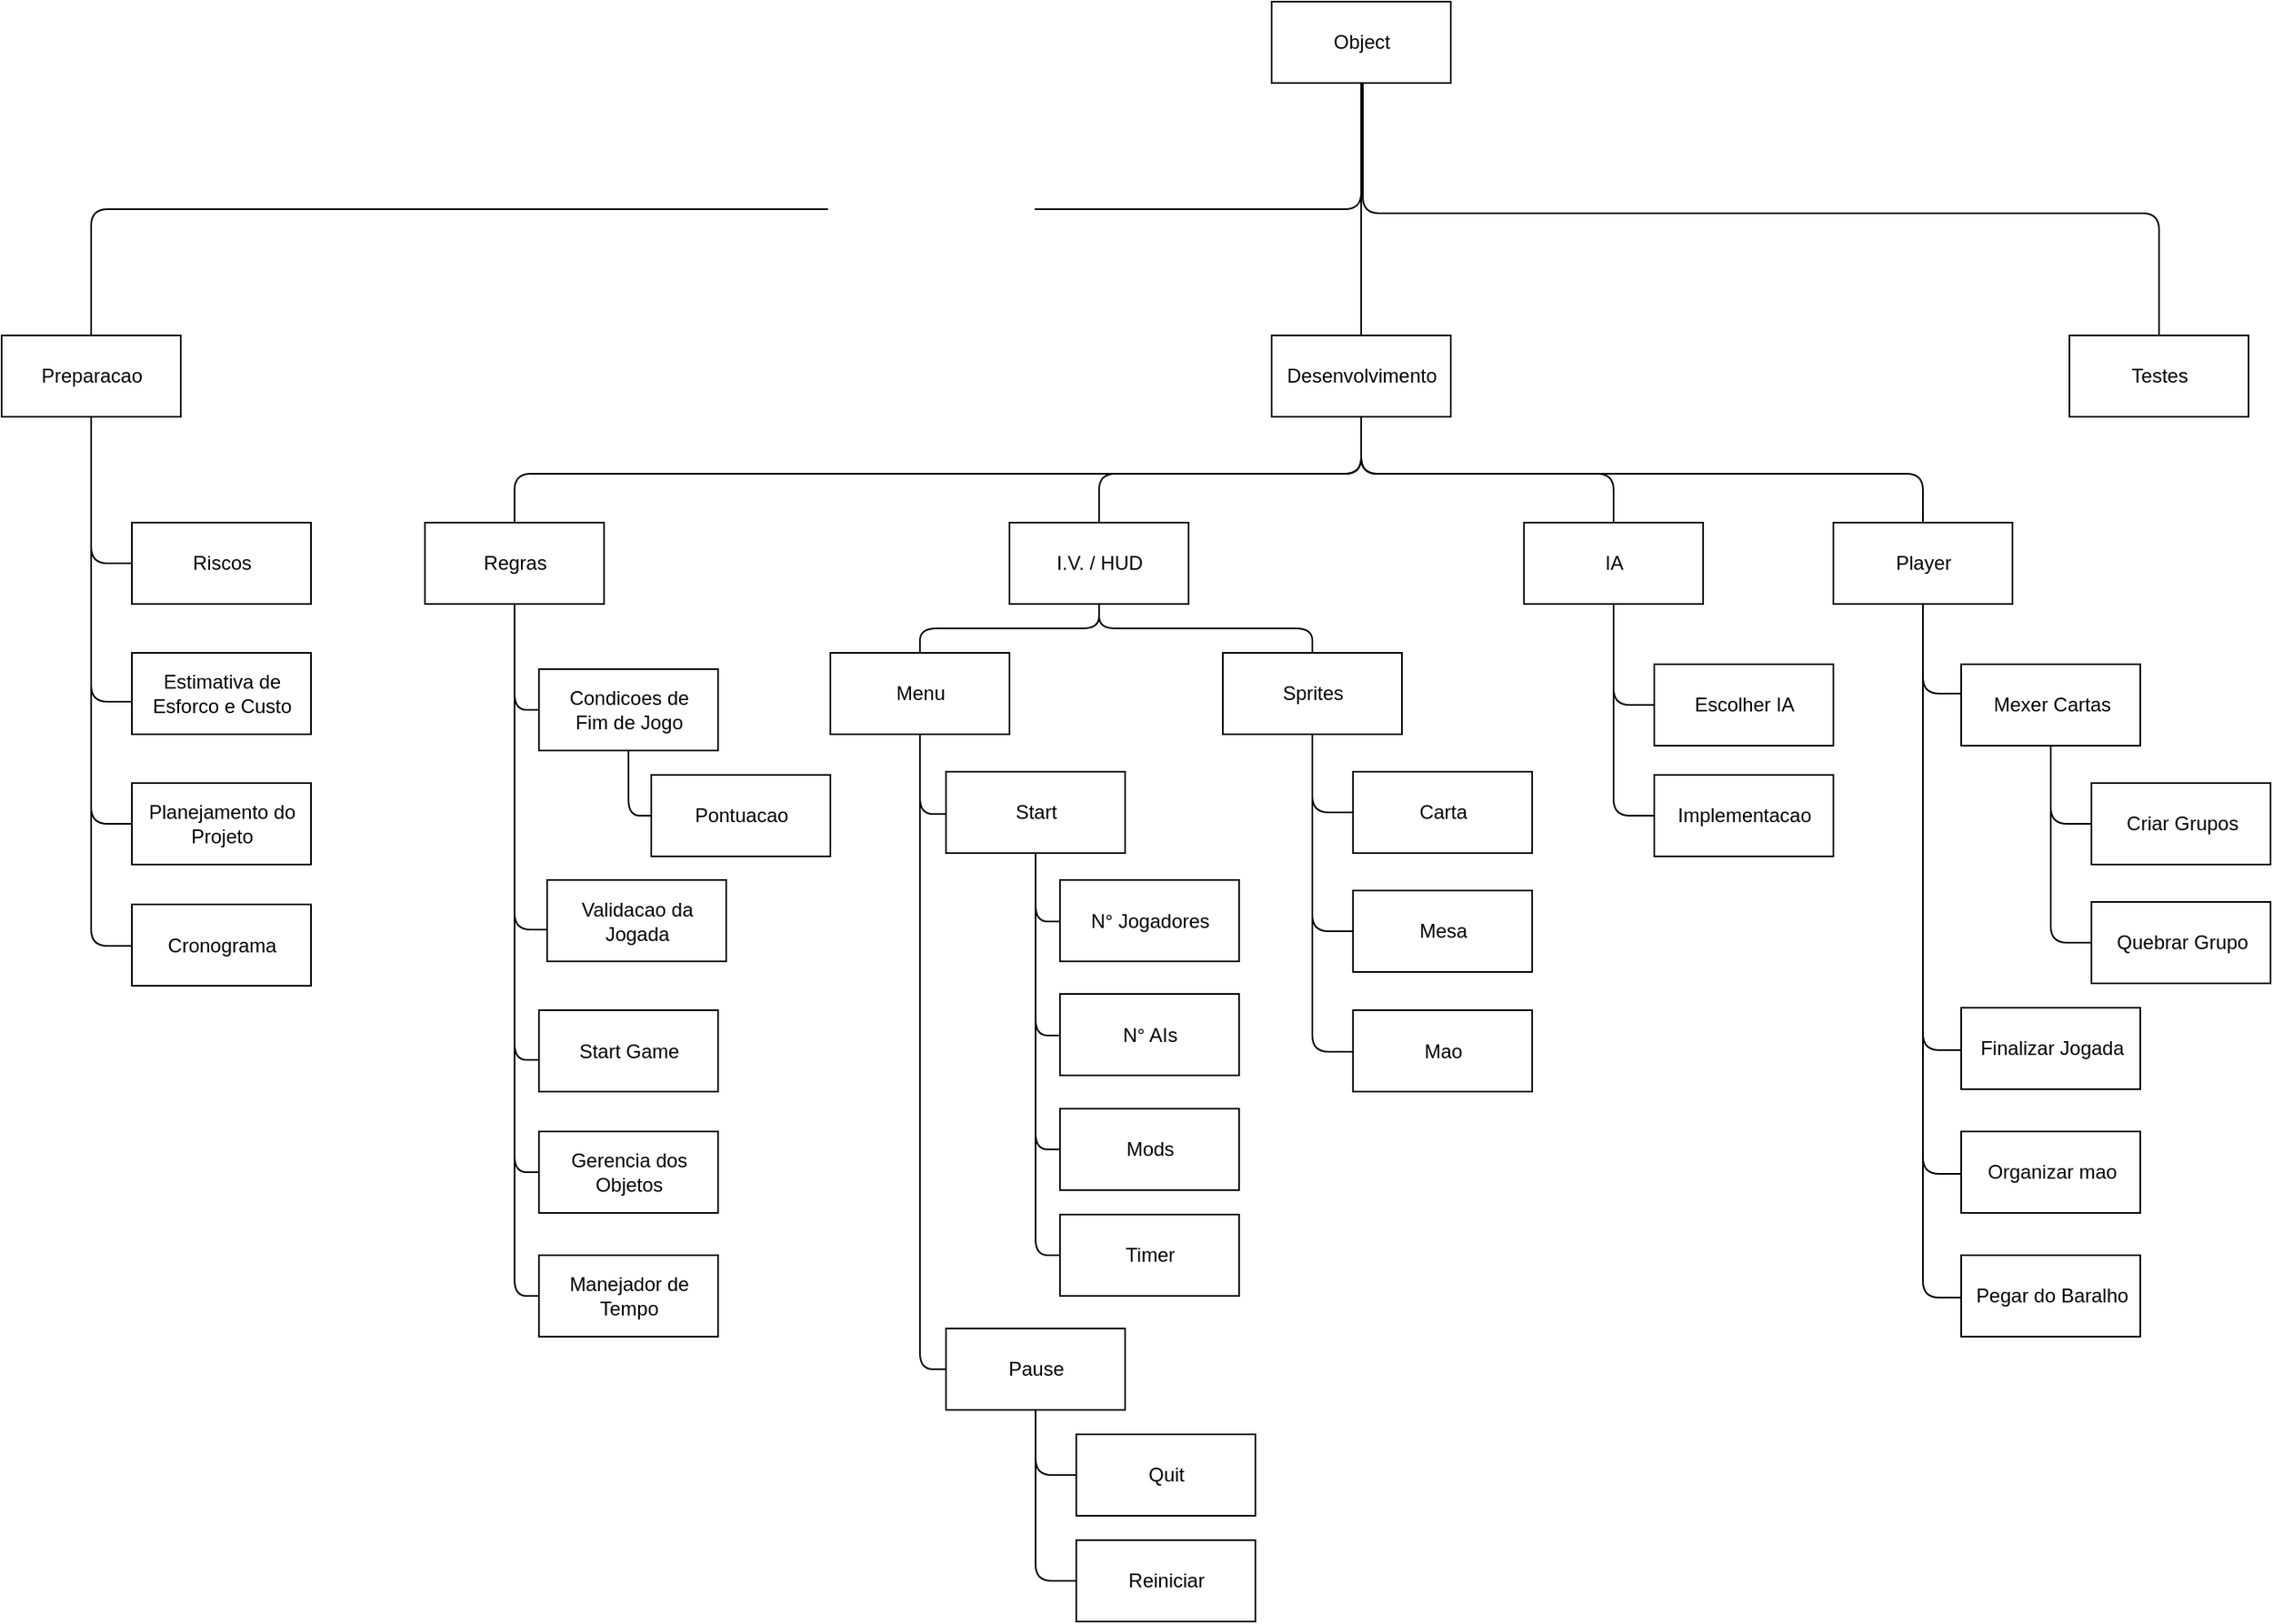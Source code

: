 <mxfile version="10.6.0" type="google"><diagram id="YAxT615pLKULHPg3A201" name="Page-1"><mxGraphModel dx="1815" dy="566" grid="1" gridSize="10" guides="1" tooltips="1" connect="1" arrows="1" fold="1" page="1" pageScale="1" pageWidth="827" pageHeight="1169" math="0" shadow="0"><root><mxCell id="0"/><mxCell id="1" parent="0"/><mxCell id="sI7P4MwckpsA8eBbeuHQ-10" style="endArrow=none;html=1;fontFamily=Helvetica;fontSize=11;fontColor=#000000;align=center;strokeColor=#000000;edgeStyle=elbowEdgeStyle;elbow=vertical;entryX=0.5;entryY=0;entryDx=0;entryDy=0;" parent="1" source="sI7P4MwckpsA8eBbeuHQ-1" target="sI7P4MwckpsA8eBbeuHQ-12" edge="1"><mxGeometry relative="1" as="geometry"><mxPoint x="130" y="210" as="targetPoint"/></mxGeometry></mxCell><mxCell id="_4Dk0PH3UM3DxSW-uinW-50" style="endArrow=none;html=1;fontFamily=Helvetica;fontSize=11;fontColor=#000000;align=center;strokeColor=#000000;edgeStyle=orthogonalEdgeStyle;" edge="1" parent="1" source="sI7P4MwckpsA8eBbeuHQ-1" target="sI7P4MwckpsA8eBbeuHQ-13"><mxGeometry relative="1" as="geometry"/></mxCell><mxCell id="_4Dk0PH3UM3DxSW-uinW-51" style="endArrow=none;html=1;fontFamily=Helvetica;fontSize=11;fontColor=#000000;align=center;strokeColor=#000000;edgeStyle=orthogonalEdgeStyle;" edge="1" parent="1" source="sI7P4MwckpsA8eBbeuHQ-1" target="sI7P4MwckpsA8eBbeuHQ-14"><mxGeometry relative="1" as="geometry"><Array as="points"><mxPoint x="436" y="160"/><mxPoint x="925" y="160"/></Array></mxGeometry></mxCell><mxCell id="sI7P4MwckpsA8eBbeuHQ-1" value="Object" style="html=1;" parent="1" vertex="1"><mxGeometry x="380" y="30" width="110" height="50" as="geometry"/></mxCell><mxCell id="sI7P4MwckpsA8eBbeuHQ-23" style="endArrow=none;html=1;fontFamily=Helvetica;fontSize=11;fontColor=#000000;align=center;strokeColor=#000000;edgeStyle=elbowEdgeStyle;elbow=vertical;" parent="1" source="sI7P4MwckpsA8eBbeuHQ-12" target="sI7P4MwckpsA8eBbeuHQ-15" edge="1"><mxGeometry relative="1" as="geometry"><Array as="points"><mxPoint x="-345" y="375"/></Array></mxGeometry></mxCell><mxCell id="sI7P4MwckpsA8eBbeuHQ-24" style="endArrow=none;html=1;fontFamily=Helvetica;fontSize=11;fontColor=#000000;align=center;strokeColor=#000000;edgeStyle=elbowEdgeStyle;elbow=vertical;" parent="1" source="sI7P4MwckpsA8eBbeuHQ-12" target="sI7P4MwckpsA8eBbeuHQ-16" edge="1"><mxGeometry relative="1" as="geometry"><Array as="points"><mxPoint x="-345" y="460"/></Array></mxGeometry></mxCell><mxCell id="sI7P4MwckpsA8eBbeuHQ-25" style="endArrow=none;html=1;fontFamily=Helvetica;fontSize=11;fontColor=#000000;align=center;strokeColor=#000000;edgeStyle=elbowEdgeStyle;elbow=vertical;" parent="1" source="sI7P4MwckpsA8eBbeuHQ-12" target="sI7P4MwckpsA8eBbeuHQ-17" edge="1"><mxGeometry relative="1" as="geometry"><Array as="points"><mxPoint x="-345" y="535"/></Array></mxGeometry></mxCell><mxCell id="sI7P4MwckpsA8eBbeuHQ-26" style="endArrow=none;html=1;fontFamily=Helvetica;fontSize=11;fontColor=#000000;align=center;strokeColor=#000000;edgeStyle=elbowEdgeStyle;elbow=vertical;" parent="1" source="sI7P4MwckpsA8eBbeuHQ-12" target="sI7P4MwckpsA8eBbeuHQ-18" edge="1"><mxGeometry relative="1" as="geometry"><Array as="points"><mxPoint x="-345" y="610"/></Array></mxGeometry></mxCell><mxCell id="sI7P4MwckpsA8eBbeuHQ-12" value="Preparacao" style="html=1;" parent="1" vertex="1"><mxGeometry x="-400" y="235" width="110" height="50" as="geometry"/></mxCell><mxCell id="_4Dk0PH3UM3DxSW-uinW-43" style="endArrow=none;html=1;fontFamily=Helvetica;fontSize=11;fontColor=#000000;align=center;strokeColor=#000000;edgeStyle=orthogonalEdgeStyle;" edge="1" parent="1" source="sI7P4MwckpsA8eBbeuHQ-13" target="sI7P4MwckpsA8eBbeuHQ-35"><mxGeometry relative="1" as="geometry"><Array as="points"><mxPoint x="435" y="320"/><mxPoint x="-85" y="320"/></Array></mxGeometry></mxCell><mxCell id="_4Dk0PH3UM3DxSW-uinW-44" style="endArrow=none;html=1;fontFamily=Helvetica;fontSize=11;fontColor=#000000;align=center;strokeColor=#000000;edgeStyle=orthogonalEdgeStyle;" edge="1" parent="1" source="sI7P4MwckpsA8eBbeuHQ-13" target="sI7P4MwckpsA8eBbeuHQ-28"><mxGeometry relative="1" as="geometry"><Array as="points"><mxPoint x="435" y="320"/><mxPoint x="274" y="320"/></Array></mxGeometry></mxCell><mxCell id="_4Dk0PH3UM3DxSW-uinW-45" style="endArrow=none;html=1;fontFamily=Helvetica;fontSize=11;fontColor=#000000;align=center;strokeColor=#000000;edgeStyle=orthogonalEdgeStyle;" edge="1" parent="1" source="sI7P4MwckpsA8eBbeuHQ-13" target="sI7P4MwckpsA8eBbeuHQ-29"><mxGeometry relative="1" as="geometry"><Array as="points"><mxPoint x="435" y="320"/><mxPoint x="590" y="320"/></Array></mxGeometry></mxCell><mxCell id="_4Dk0PH3UM3DxSW-uinW-46" style="endArrow=none;html=1;fontFamily=Helvetica;fontSize=11;fontColor=#000000;align=center;strokeColor=#000000;edgeStyle=orthogonalEdgeStyle;" edge="1" parent="1" source="sI7P4MwckpsA8eBbeuHQ-13" target="sI7P4MwckpsA8eBbeuHQ-30"><mxGeometry relative="1" as="geometry"><Array as="points"><mxPoint x="435" y="320"/><mxPoint x="780" y="320"/></Array></mxGeometry></mxCell><mxCell id="sI7P4MwckpsA8eBbeuHQ-13" value="Desenvolvimento" style="html=1;" parent="1" vertex="1"><mxGeometry x="380" y="235" width="110" height="50" as="geometry"/></mxCell><mxCell id="sI7P4MwckpsA8eBbeuHQ-14" value="Testes" style="html=1;" parent="1" vertex="1"><mxGeometry x="870" y="235" width="110" height="50" as="geometry"/></mxCell><mxCell id="sI7P4MwckpsA8eBbeuHQ-15" value="Riscos" style="html=1;" parent="1" vertex="1"><mxGeometry x="-320" y="350" width="110" height="50" as="geometry"/></mxCell><mxCell id="sI7P4MwckpsA8eBbeuHQ-16" value="&lt;div&gt;Estimativa de&lt;/div&gt;&lt;div&gt;Esforco e Custo&lt;br&gt;&lt;/div&gt;" style="html=1;" parent="1" vertex="1"><mxGeometry x="-320" y="430" width="110" height="50" as="geometry"/></mxCell><mxCell id="sI7P4MwckpsA8eBbeuHQ-17" value="&lt;div&gt;Planejamento do &lt;br&gt;&lt;/div&gt;&lt;div&gt;Projeto&lt;br&gt;&lt;/div&gt;" style="html=1;" parent="1" vertex="1"><mxGeometry x="-320" y="510" width="110" height="50" as="geometry"/></mxCell><mxCell id="sI7P4MwckpsA8eBbeuHQ-18" value="Cronograma" style="html=1;" parent="1" vertex="1"><mxGeometry x="-320" y="584.5" width="110" height="50" as="geometry"/></mxCell><mxCell id="sI7P4MwckpsA8eBbeuHQ-27" value="Regras" style="html=1;" parent="1" vertex="1"><mxGeometry x="-140" y="350" width="110" height="50" as="geometry"/></mxCell><mxCell id="olLKlmnyLRZpsgQrttZ3-5" style="endArrow=none;html=1;fontFamily=Helvetica;fontSize=11;fontColor=#000000;align=center;strokeColor=#000000;edgeStyle=elbowEdgeStyle;elbow=vertical;" parent="1" source="sI7P4MwckpsA8eBbeuHQ-28" target="olLKlmnyLRZpsgQrttZ3-1" edge="1"><mxGeometry relative="1" as="geometry"/></mxCell><mxCell id="olLKlmnyLRZpsgQrttZ3-6" style="endArrow=none;html=1;fontFamily=Helvetica;fontSize=11;fontColor=#000000;align=center;strokeColor=#000000;edgeStyle=elbowEdgeStyle;elbow=vertical;" parent="1" source="sI7P4MwckpsA8eBbeuHQ-28" target="olLKlmnyLRZpsgQrttZ3-2" edge="1"><mxGeometry relative="1" as="geometry"/></mxCell><mxCell id="sI7P4MwckpsA8eBbeuHQ-28" value="I.V. / HUD" style="html=1;" parent="1" vertex="1"><mxGeometry x="219" y="350" width="110" height="50" as="geometry"/></mxCell><mxCell id="_4Dk0PH3UM3DxSW-uinW-28" style="endArrow=none;html=1;fontFamily=Helvetica;fontSize=11;fontColor=#000000;align=center;strokeColor=#000000;edgeStyle=orthogonalEdgeStyle;" edge="1" parent="1" source="sI7P4MwckpsA8eBbeuHQ-29" target="_4Dk0PH3UM3DxSW-uinW-26"><mxGeometry relative="1" as="geometry"><Array as="points"><mxPoint x="590" y="462"/></Array></mxGeometry></mxCell><mxCell id="_4Dk0PH3UM3DxSW-uinW-29" style="endArrow=none;html=1;fontFamily=Helvetica;fontSize=11;fontColor=#000000;align=center;strokeColor=#000000;edgeStyle=orthogonalEdgeStyle;" edge="1" parent="1" source="sI7P4MwckpsA8eBbeuHQ-29" target="_4Dk0PH3UM3DxSW-uinW-27"><mxGeometry relative="1" as="geometry"><Array as="points"><mxPoint x="590" y="530"/></Array></mxGeometry></mxCell><mxCell id="sI7P4MwckpsA8eBbeuHQ-29" value="IA" style="html=1;" parent="1" vertex="1"><mxGeometry x="535" y="350" width="110" height="50" as="geometry"/></mxCell><mxCell id="_4Dk0PH3UM3DxSW-uinW-36" style="endArrow=none;html=1;fontFamily=Helvetica;fontSize=11;fontColor=#000000;align=center;strokeColor=#000000;edgeStyle=orthogonalEdgeStyle;" edge="1" parent="1" source="sI7P4MwckpsA8eBbeuHQ-30" target="_4Dk0PH3UM3DxSW-uinW-30"><mxGeometry relative="1" as="geometry"><Array as="points"><mxPoint x="779.5" y="455"/></Array></mxGeometry></mxCell><mxCell id="_4Dk0PH3UM3DxSW-uinW-40" style="endArrow=none;html=1;fontFamily=Helvetica;fontSize=11;fontColor=#000000;align=center;strokeColor=#000000;edgeStyle=orthogonalEdgeStyle;" edge="1" parent="1" source="sI7P4MwckpsA8eBbeuHQ-30" target="_4Dk0PH3UM3DxSW-uinW-33"><mxGeometry relative="1" as="geometry"><Array as="points"><mxPoint x="779.5" y="674"/></Array></mxGeometry></mxCell><mxCell id="_4Dk0PH3UM3DxSW-uinW-41" style="endArrow=none;html=1;fontFamily=Helvetica;fontSize=11;fontColor=#000000;align=center;strokeColor=#000000;edgeStyle=orthogonalEdgeStyle;" edge="1" parent="1" source="sI7P4MwckpsA8eBbeuHQ-30" target="_4Dk0PH3UM3DxSW-uinW-34"><mxGeometry relative="1" as="geometry"><Array as="points"><mxPoint x="779.5" y="750"/></Array></mxGeometry></mxCell><mxCell id="_4Dk0PH3UM3DxSW-uinW-42" style="endArrow=none;html=1;fontFamily=Helvetica;fontSize=11;fontColor=#000000;align=center;strokeColor=#000000;edgeStyle=orthogonalEdgeStyle;" edge="1" parent="1" source="sI7P4MwckpsA8eBbeuHQ-30" target="_4Dk0PH3UM3DxSW-uinW-35"><mxGeometry relative="1" as="geometry"><Array as="points"><mxPoint x="779.5" y="826"/></Array></mxGeometry></mxCell><mxCell id="sI7P4MwckpsA8eBbeuHQ-30" value="Player" style="html=1;" parent="1" vertex="1"><mxGeometry x="725" y="350" width="110" height="50" as="geometry"/></mxCell><mxCell id="sI7P4MwckpsA8eBbeuHQ-31" style="endArrow=none;html=1;fontFamily=Helvetica;fontSize=11;fontColor=#000000;align=center;strokeColor=#000000;edgeStyle=elbowEdgeStyle;elbow=vertical;" parent="1" source="sI7P4MwckpsA8eBbeuHQ-35" target="sI7P4MwckpsA8eBbeuHQ-36" edge="1"><mxGeometry relative="1" as="geometry"><Array as="points"><mxPoint x="-85" y="465"/></Array></mxGeometry></mxCell><mxCell id="sI7P4MwckpsA8eBbeuHQ-32" style="endArrow=none;html=1;fontFamily=Helvetica;fontSize=11;fontColor=#000000;align=center;strokeColor=#000000;edgeStyle=elbowEdgeStyle;elbow=vertical;" parent="1" source="sI7P4MwckpsA8eBbeuHQ-35" target="sI7P4MwckpsA8eBbeuHQ-37" edge="1"><mxGeometry relative="1" as="geometry"><Array as="points"><mxPoint x="-85" y="600"/></Array></mxGeometry></mxCell><mxCell id="sI7P4MwckpsA8eBbeuHQ-33" style="endArrow=none;html=1;fontFamily=Helvetica;fontSize=11;fontColor=#000000;align=center;strokeColor=#000000;edgeStyle=elbowEdgeStyle;elbow=vertical;" parent="1" source="sI7P4MwckpsA8eBbeuHQ-35" target="sI7P4MwckpsA8eBbeuHQ-38" edge="1"><mxGeometry relative="1" as="geometry"><Array as="points"><mxPoint x="-85" y="680"/></Array></mxGeometry></mxCell><mxCell id="sI7P4MwckpsA8eBbeuHQ-34" style="endArrow=none;html=1;fontFamily=Helvetica;fontSize=11;fontColor=#000000;align=center;strokeColor=#000000;edgeStyle=elbowEdgeStyle;elbow=vertical;" parent="1" source="sI7P4MwckpsA8eBbeuHQ-35" target="sI7P4MwckpsA8eBbeuHQ-39" edge="1"><mxGeometry relative="1" as="geometry"><Array as="points"><mxPoint x="-85" y="749"/></Array></mxGeometry></mxCell><mxCell id="sI7P4MwckpsA8eBbeuHQ-46" style="endArrow=none;html=1;fontFamily=Helvetica;fontSize=11;fontColor=#000000;align=center;strokeColor=#000000;edgeStyle=elbowEdgeStyle;elbow=vertical;" parent="1" source="sI7P4MwckpsA8eBbeuHQ-35" target="sI7P4MwckpsA8eBbeuHQ-44" edge="1"><mxGeometry relative="1" as="geometry"><Array as="points"><mxPoint x="-85" y="825"/></Array></mxGeometry></mxCell><mxCell id="sI7P4MwckpsA8eBbeuHQ-35" value="Regras" style="html=1;" parent="1" vertex="1"><mxGeometry x="-140" y="350" width="110" height="50" as="geometry"/></mxCell><mxCell id="sI7P4MwckpsA8eBbeuHQ-43" style="endArrow=none;html=1;fontFamily=Helvetica;fontSize=11;fontColor=#000000;align=center;strokeColor=#000000;edgeStyle=elbowEdgeStyle;elbow=vertical;" parent="1" source="sI7P4MwckpsA8eBbeuHQ-36" target="sI7P4MwckpsA8eBbeuHQ-41" edge="1"><mxGeometry relative="1" as="geometry"><Array as="points"><mxPoint x="-15" y="530"/></Array></mxGeometry></mxCell><mxCell id="sI7P4MwckpsA8eBbeuHQ-36" value="Condicoes de&lt;br&gt;Fim de Jogo" style="html=1;" parent="1" vertex="1"><mxGeometry x="-70" y="440" width="110" height="50" as="geometry"/></mxCell><mxCell id="sI7P4MwckpsA8eBbeuHQ-37" value="Validacao da&lt;br&gt;Jogada" style="html=1;" parent="1" vertex="1"><mxGeometry x="-65" y="569.5" width="110" height="50" as="geometry"/></mxCell><mxCell id="sI7P4MwckpsA8eBbeuHQ-38" value="Start Game" style="html=1;" parent="1" vertex="1"><mxGeometry x="-70" y="649.5" width="110" height="50" as="geometry"/></mxCell><mxCell id="sI7P4MwckpsA8eBbeuHQ-39" value="Gerencia dos&lt;br&gt;Objetos" style="html=1;" parent="1" vertex="1"><mxGeometry x="-70" y="724" width="110" height="50" as="geometry"/></mxCell><mxCell id="sI7P4MwckpsA8eBbeuHQ-41" value="Pontuacao" style="html=1;" parent="1" vertex="1"><mxGeometry x="-1" y="505" width="110" height="50" as="geometry"/></mxCell><mxCell id="sI7P4MwckpsA8eBbeuHQ-44" value="Manejador de&lt;br&gt;Tempo" style="html=1;" parent="1" vertex="1"><mxGeometry x="-70" y="800" width="110" height="50" as="geometry"/></mxCell><mxCell id="_4Dk0PH3UM3DxSW-uinW-7" style="endArrow=none;html=1;fontFamily=Helvetica;fontSize=11;fontColor=#000000;align=center;strokeColor=#000000;edgeStyle=orthogonalEdgeStyle;" edge="1" parent="1" source="olLKlmnyLRZpsgQrttZ3-1" target="olLKlmnyLRZpsgQrttZ3-7"><mxGeometry relative="1" as="geometry"><Array as="points"><mxPoint x="164" y="529"/></Array></mxGeometry></mxCell><mxCell id="_4Dk0PH3UM3DxSW-uinW-8" style="endArrow=none;html=1;fontFamily=Helvetica;fontSize=11;fontColor=#000000;align=center;strokeColor=#000000;edgeStyle=orthogonalEdgeStyle;" edge="1" parent="1" source="olLKlmnyLRZpsgQrttZ3-1" target="_4Dk0PH3UM3DxSW-uinW-6"><mxGeometry relative="1" as="geometry"><Array as="points"><mxPoint x="164" y="870"/></Array></mxGeometry></mxCell><mxCell id="olLKlmnyLRZpsgQrttZ3-1" value="Menu" style="html=1;" parent="1" vertex="1"><mxGeometry x="109" y="430" width="110" height="50" as="geometry"/></mxCell><mxCell id="olLKlmnyLRZpsgQrttZ3-13" style="endArrow=none;html=1;fontFamily=Helvetica;fontSize=11;fontColor=#000000;align=center;strokeColor=#000000;edgeStyle=elbowEdgeStyle;elbow=vertical;" parent="1" source="olLKlmnyLRZpsgQrttZ3-2" target="olLKlmnyLRZpsgQrttZ3-9" edge="1"><mxGeometry relative="1" as="geometry"><mxPoint x="420.0" y="530.0" as="targetPoint"/><Array as="points"><mxPoint x="405" y="528"/></Array></mxGeometry></mxCell><mxCell id="olLKlmnyLRZpsgQrttZ3-14" style="endArrow=none;html=1;fontFamily=Helvetica;fontSize=11;fontColor=#000000;align=center;strokeColor=#000000;edgeStyle=elbowEdgeStyle;elbow=vertical;" parent="1" source="olLKlmnyLRZpsgQrttZ3-2" target="olLKlmnyLRZpsgQrttZ3-10" edge="1"><mxGeometry relative="1" as="geometry"><Array as="points"><mxPoint x="405" y="601"/></Array></mxGeometry></mxCell><mxCell id="olLKlmnyLRZpsgQrttZ3-15" style="endArrow=none;html=1;fontFamily=Helvetica;fontSize=11;fontColor=#000000;align=center;strokeColor=#000000;edgeStyle=elbowEdgeStyle;elbow=vertical;" parent="1" source="olLKlmnyLRZpsgQrttZ3-2" target="olLKlmnyLRZpsgQrttZ3-11" edge="1"><mxGeometry relative="1" as="geometry"><Array as="points"><mxPoint x="405" y="675"/></Array></mxGeometry></mxCell><mxCell id="olLKlmnyLRZpsgQrttZ3-2" value="Sprites" style="html=1;" parent="1" vertex="1"><mxGeometry x="350" y="430" width="110" height="50" as="geometry"/></mxCell><mxCell id="_4Dk0PH3UM3DxSW-uinW-3" style="endArrow=none;html=1;fontFamily=Helvetica;fontSize=11;fontColor=#000000;align=center;strokeColor=#000000;edgeStyle=orthogonalEdgeStyle;" edge="1" parent="1" source="olLKlmnyLRZpsgQrttZ3-7" target="olLKlmnyLRZpsgQrttZ3-16"><mxGeometry relative="1" as="geometry"><Array as="points"><mxPoint x="235" y="595"/></Array></mxGeometry></mxCell><mxCell id="_4Dk0PH3UM3DxSW-uinW-4" style="endArrow=none;html=1;fontFamily=Helvetica;fontSize=11;fontColor=#000000;align=center;strokeColor=#000000;edgeStyle=orthogonalEdgeStyle;" edge="1" parent="1" source="olLKlmnyLRZpsgQrttZ3-7" target="_4Dk0PH3UM3DxSW-uinW-1"><mxGeometry relative="1" as="geometry"><Array as="points"><mxPoint x="235" y="665"/></Array></mxGeometry></mxCell><mxCell id="_4Dk0PH3UM3DxSW-uinW-5" style="endArrow=none;html=1;fontFamily=Helvetica;fontSize=11;fontColor=#000000;align=center;strokeColor=#000000;edgeStyle=orthogonalEdgeStyle;" edge="1" parent="1" source="olLKlmnyLRZpsgQrttZ3-7" target="_4Dk0PH3UM3DxSW-uinW-2"><mxGeometry relative="1" as="geometry"><Array as="points"><mxPoint x="235" y="735"/></Array></mxGeometry></mxCell><mxCell id="_4Dk0PH3UM3DxSW-uinW-10" style="endArrow=none;html=1;fontFamily=Helvetica;fontSize=11;fontColor=#000000;align=center;strokeColor=#000000;edgeStyle=orthogonalEdgeStyle;" edge="1" parent="1" source="olLKlmnyLRZpsgQrttZ3-7" target="_4Dk0PH3UM3DxSW-uinW-9"><mxGeometry relative="1" as="geometry"><Array as="points"><mxPoint x="235" y="800"/></Array></mxGeometry></mxCell><mxCell id="olLKlmnyLRZpsgQrttZ3-7" value="Start" style="html=1;" parent="1" vertex="1"><mxGeometry x="180" y="503" width="110" height="50" as="geometry"/></mxCell><mxCell id="olLKlmnyLRZpsgQrttZ3-9" value="Carta" style="html=1;" parent="1" vertex="1"><mxGeometry x="430" y="503" width="110" height="50" as="geometry"/></mxCell><mxCell id="olLKlmnyLRZpsgQrttZ3-10" value="Mesa" style="html=1;" parent="1" vertex="1"><mxGeometry x="430" y="576" width="110" height="50" as="geometry"/></mxCell><mxCell id="olLKlmnyLRZpsgQrttZ3-11" value="Mao" style="html=1;" parent="1" vertex="1"><mxGeometry x="430" y="649.5" width="110" height="50" as="geometry"/></mxCell><mxCell id="olLKlmnyLRZpsgQrttZ3-16" value="N° Jogadores" style="html=1;" parent="1" vertex="1"><mxGeometry x="250" y="569.5" width="110" height="50" as="geometry"/></mxCell><mxCell id="_4Dk0PH3UM3DxSW-uinW-1" value="N° AIs" style="html=1;" vertex="1" parent="1"><mxGeometry x="250" y="639.5" width="110" height="50" as="geometry"/></mxCell><mxCell id="_4Dk0PH3UM3DxSW-uinW-2" value="Mods" style="html=1;" vertex="1" parent="1"><mxGeometry x="250" y="710" width="110" height="50" as="geometry"/></mxCell><mxCell id="_4Dk0PH3UM3DxSW-uinW-12" style="endArrow=none;html=1;fontFamily=Helvetica;fontSize=11;fontColor=#000000;align=center;strokeColor=#000000;edgeStyle=orthogonalEdgeStyle;" edge="1" parent="1" source="_4Dk0PH3UM3DxSW-uinW-6" target="_4Dk0PH3UM3DxSW-uinW-11"><mxGeometry relative="1" as="geometry"><Array as="points"><mxPoint x="235" y="935"/><mxPoint x="330" y="935"/></Array></mxGeometry></mxCell><mxCell id="_4Dk0PH3UM3DxSW-uinW-14" style="endArrow=none;html=1;fontFamily=Helvetica;fontSize=11;fontColor=#000000;align=center;strokeColor=#000000;edgeStyle=orthogonalEdgeStyle;" edge="1" parent="1" source="_4Dk0PH3UM3DxSW-uinW-6" target="_4Dk0PH3UM3DxSW-uinW-13"><mxGeometry relative="1" as="geometry"><Array as="points"><mxPoint x="235" y="1000"/></Array></mxGeometry></mxCell><mxCell id="_4Dk0PH3UM3DxSW-uinW-6" value="Pause" style="html=1;" vertex="1" parent="1"><mxGeometry x="180" y="845" width="110" height="50" as="geometry"/></mxCell><mxCell id="_4Dk0PH3UM3DxSW-uinW-9" value="Timer" style="html=1;" vertex="1" parent="1"><mxGeometry x="250" y="775" width="110" height="50" as="geometry"/></mxCell><mxCell id="_4Dk0PH3UM3DxSW-uinW-11" value="Quit" style="html=1;" vertex="1" parent="1"><mxGeometry x="260" y="910" width="110" height="50" as="geometry"/></mxCell><mxCell id="_4Dk0PH3UM3DxSW-uinW-13" value="Reiniciar" style="html=1;" vertex="1" parent="1"><mxGeometry x="260" y="975" width="110" height="50" as="geometry"/></mxCell><mxCell id="_4Dk0PH3UM3DxSW-uinW-26" value="Escolher IA" style="html=1;" vertex="1" parent="1"><mxGeometry x="615" y="437" width="110" height="50" as="geometry"/></mxCell><mxCell id="_4Dk0PH3UM3DxSW-uinW-27" value="Implementacao" style="html=1;" vertex="1" parent="1"><mxGeometry x="615" y="505" width="110" height="50" as="geometry"/></mxCell><mxCell id="_4Dk0PH3UM3DxSW-uinW-38" style="endArrow=none;html=1;fontFamily=Helvetica;fontSize=11;fontColor=#000000;align=center;strokeColor=#000000;edgeStyle=orthogonalEdgeStyle;" edge="1" parent="1" source="_4Dk0PH3UM3DxSW-uinW-30" target="_4Dk0PH3UM3DxSW-uinW-31"><mxGeometry relative="1" as="geometry"><Array as="points"><mxPoint x="858.5" y="535"/></Array></mxGeometry></mxCell><mxCell id="_4Dk0PH3UM3DxSW-uinW-39" style="endArrow=none;html=1;fontFamily=Helvetica;fontSize=11;fontColor=#000000;align=center;strokeColor=#000000;edgeStyle=orthogonalEdgeStyle;" edge="1" parent="1" source="_4Dk0PH3UM3DxSW-uinW-30" target="_4Dk0PH3UM3DxSW-uinW-32"><mxGeometry relative="1" as="geometry"><Array as="points"><mxPoint x="858.5" y="608"/></Array></mxGeometry></mxCell><mxCell id="_4Dk0PH3UM3DxSW-uinW-30" value="Mexer Cartas" style="html=1;" vertex="1" parent="1"><mxGeometry x="803.5" y="437" width="110" height="50" as="geometry"/></mxCell><mxCell id="_4Dk0PH3UM3DxSW-uinW-31" value="Criar Grupos" style="html=1;" vertex="1" parent="1"><mxGeometry x="883.5" y="510" width="110" height="50" as="geometry"/></mxCell><mxCell id="_4Dk0PH3UM3DxSW-uinW-32" value="Quebrar Grupo" style="html=1;" vertex="1" parent="1"><mxGeometry x="883.5" y="583" width="110" height="50" as="geometry"/></mxCell><mxCell id="_4Dk0PH3UM3DxSW-uinW-33" value="Finalizar Jogada" style="html=1;" vertex="1" parent="1"><mxGeometry x="803.5" y="648" width="110" height="50" as="geometry"/></mxCell><mxCell id="_4Dk0PH3UM3DxSW-uinW-34" value="Organizar mao" style="html=1;" vertex="1" parent="1"><mxGeometry x="803.5" y="724" width="110" height="50" as="geometry"/></mxCell><mxCell id="_4Dk0PH3UM3DxSW-uinW-35" value="Pegar do Baralho" style="html=1;" vertex="1" parent="1"><mxGeometry x="803.5" y="800" width="110" height="50" as="geometry"/></mxCell></root></mxGraphModel></diagram></mxfile>